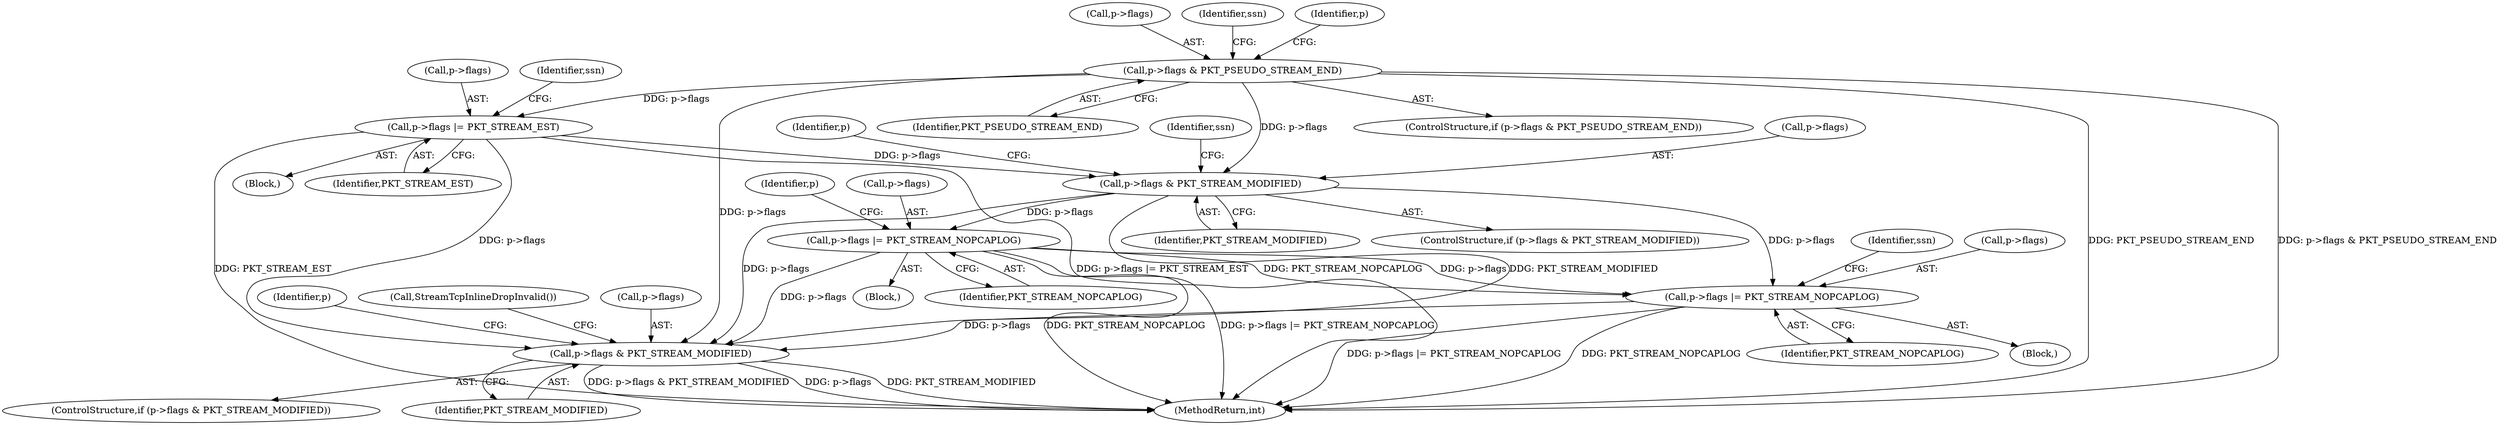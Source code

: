 digraph "0_suricata_843d0b7a10bb45627f94764a6c5d468a24143345@pointer" {
"1000397" [label="(Call,p->flags & PKT_PSEUDO_STREAM_END)"];
"1000645" [label="(Call,p->flags |= PKT_STREAM_EST)"];
"1000719" [label="(Call,p->flags & PKT_STREAM_MODIFIED)"];
"1000766" [label="(Call,p->flags |= PKT_STREAM_NOPCAPLOG)"];
"1000794" [label="(Call,p->flags |= PKT_STREAM_NOPCAPLOG)"];
"1000866" [label="(Call,p->flags & PKT_STREAM_MODIFIED)"];
"1000866" [label="(Call,p->flags & PKT_STREAM_MODIFIED)"];
"1000718" [label="(ControlStructure,if (p->flags & PKT_STREAM_MODIFIED))"];
"1000865" [label="(ControlStructure,if (p->flags & PKT_STREAM_MODIFIED))"];
"1000793" [label="(Block,)"];
"1000795" [label="(Call,p->flags)"];
"1000719" [label="(Call,p->flags & PKT_STREAM_MODIFIED)"];
"1000720" [label="(Call,p->flags)"];
"1000794" [label="(Call,p->flags |= PKT_STREAM_NOPCAPLOG)"];
"1000767" [label="(Call,p->flags)"];
"1000646" [label="(Call,p->flags)"];
"1000870" [label="(Identifier,PKT_STREAM_MODIFIED)"];
"1000398" [label="(Call,p->flags)"];
"1000401" [label="(Identifier,PKT_PSEUDO_STREAM_END)"];
"1000798" [label="(Identifier,PKT_STREAM_NOPCAPLOG)"];
"1000453" [label="(Identifier,ssn)"];
"1000867" [label="(Call,p->flags)"];
"1000873" [label="(Identifier,p)"];
"1000645" [label="(Call,p->flags |= PKT_STREAM_EST)"];
"1000802" [label="(Identifier,ssn)"];
"1000875" [label="(Call,StreamTcpInlineDropInvalid())"];
"1000775" [label="(Identifier,p)"];
"1000723" [label="(Identifier,PKT_STREAM_MODIFIED)"];
"1000405" [label="(Identifier,p)"];
"1000397" [label="(Call,p->flags & PKT_PSEUDO_STREAM_END)"];
"1000652" [label="(Identifier,ssn)"];
"1000765" [label="(Block,)"];
"1000396" [label="(ControlStructure,if (p->flags & PKT_PSEUDO_STREAM_END))"];
"1000644" [label="(Block,)"];
"1000770" [label="(Identifier,PKT_STREAM_NOPCAPLOG)"];
"1000766" [label="(Call,p->flags |= PKT_STREAM_NOPCAPLOG)"];
"1000649" [label="(Identifier,PKT_STREAM_EST)"];
"1000726" [label="(Identifier,p)"];
"1000884" [label="(MethodReturn,int)"];
"1000732" [label="(Identifier,ssn)"];
"1000397" -> "1000396"  [label="AST: "];
"1000397" -> "1000401"  [label="CFG: "];
"1000398" -> "1000397"  [label="AST: "];
"1000401" -> "1000397"  [label="AST: "];
"1000405" -> "1000397"  [label="CFG: "];
"1000453" -> "1000397"  [label="CFG: "];
"1000397" -> "1000884"  [label="DDG: p->flags & PKT_PSEUDO_STREAM_END"];
"1000397" -> "1000884"  [label="DDG: PKT_PSEUDO_STREAM_END"];
"1000397" -> "1000645"  [label="DDG: p->flags"];
"1000397" -> "1000719"  [label="DDG: p->flags"];
"1000397" -> "1000866"  [label="DDG: p->flags"];
"1000645" -> "1000644"  [label="AST: "];
"1000645" -> "1000649"  [label="CFG: "];
"1000646" -> "1000645"  [label="AST: "];
"1000649" -> "1000645"  [label="AST: "];
"1000652" -> "1000645"  [label="CFG: "];
"1000645" -> "1000884"  [label="DDG: PKT_STREAM_EST"];
"1000645" -> "1000884"  [label="DDG: p->flags |= PKT_STREAM_EST"];
"1000645" -> "1000719"  [label="DDG: p->flags"];
"1000645" -> "1000866"  [label="DDG: p->flags"];
"1000719" -> "1000718"  [label="AST: "];
"1000719" -> "1000723"  [label="CFG: "];
"1000720" -> "1000719"  [label="AST: "];
"1000723" -> "1000719"  [label="AST: "];
"1000726" -> "1000719"  [label="CFG: "];
"1000732" -> "1000719"  [label="CFG: "];
"1000719" -> "1000766"  [label="DDG: p->flags"];
"1000719" -> "1000794"  [label="DDG: p->flags"];
"1000719" -> "1000866"  [label="DDG: p->flags"];
"1000719" -> "1000866"  [label="DDG: PKT_STREAM_MODIFIED"];
"1000766" -> "1000765"  [label="AST: "];
"1000766" -> "1000770"  [label="CFG: "];
"1000767" -> "1000766"  [label="AST: "];
"1000770" -> "1000766"  [label="AST: "];
"1000775" -> "1000766"  [label="CFG: "];
"1000766" -> "1000884"  [label="DDG: PKT_STREAM_NOPCAPLOG"];
"1000766" -> "1000884"  [label="DDG: p->flags |= PKT_STREAM_NOPCAPLOG"];
"1000766" -> "1000794"  [label="DDG: p->flags"];
"1000766" -> "1000794"  [label="DDG: PKT_STREAM_NOPCAPLOG"];
"1000766" -> "1000866"  [label="DDG: p->flags"];
"1000794" -> "1000793"  [label="AST: "];
"1000794" -> "1000798"  [label="CFG: "];
"1000795" -> "1000794"  [label="AST: "];
"1000798" -> "1000794"  [label="AST: "];
"1000802" -> "1000794"  [label="CFG: "];
"1000794" -> "1000884"  [label="DDG: p->flags |= PKT_STREAM_NOPCAPLOG"];
"1000794" -> "1000884"  [label="DDG: PKT_STREAM_NOPCAPLOG"];
"1000794" -> "1000866"  [label="DDG: p->flags"];
"1000866" -> "1000865"  [label="AST: "];
"1000866" -> "1000870"  [label="CFG: "];
"1000867" -> "1000866"  [label="AST: "];
"1000870" -> "1000866"  [label="AST: "];
"1000873" -> "1000866"  [label="CFG: "];
"1000875" -> "1000866"  [label="CFG: "];
"1000866" -> "1000884"  [label="DDG: p->flags & PKT_STREAM_MODIFIED"];
"1000866" -> "1000884"  [label="DDG: p->flags"];
"1000866" -> "1000884"  [label="DDG: PKT_STREAM_MODIFIED"];
}
